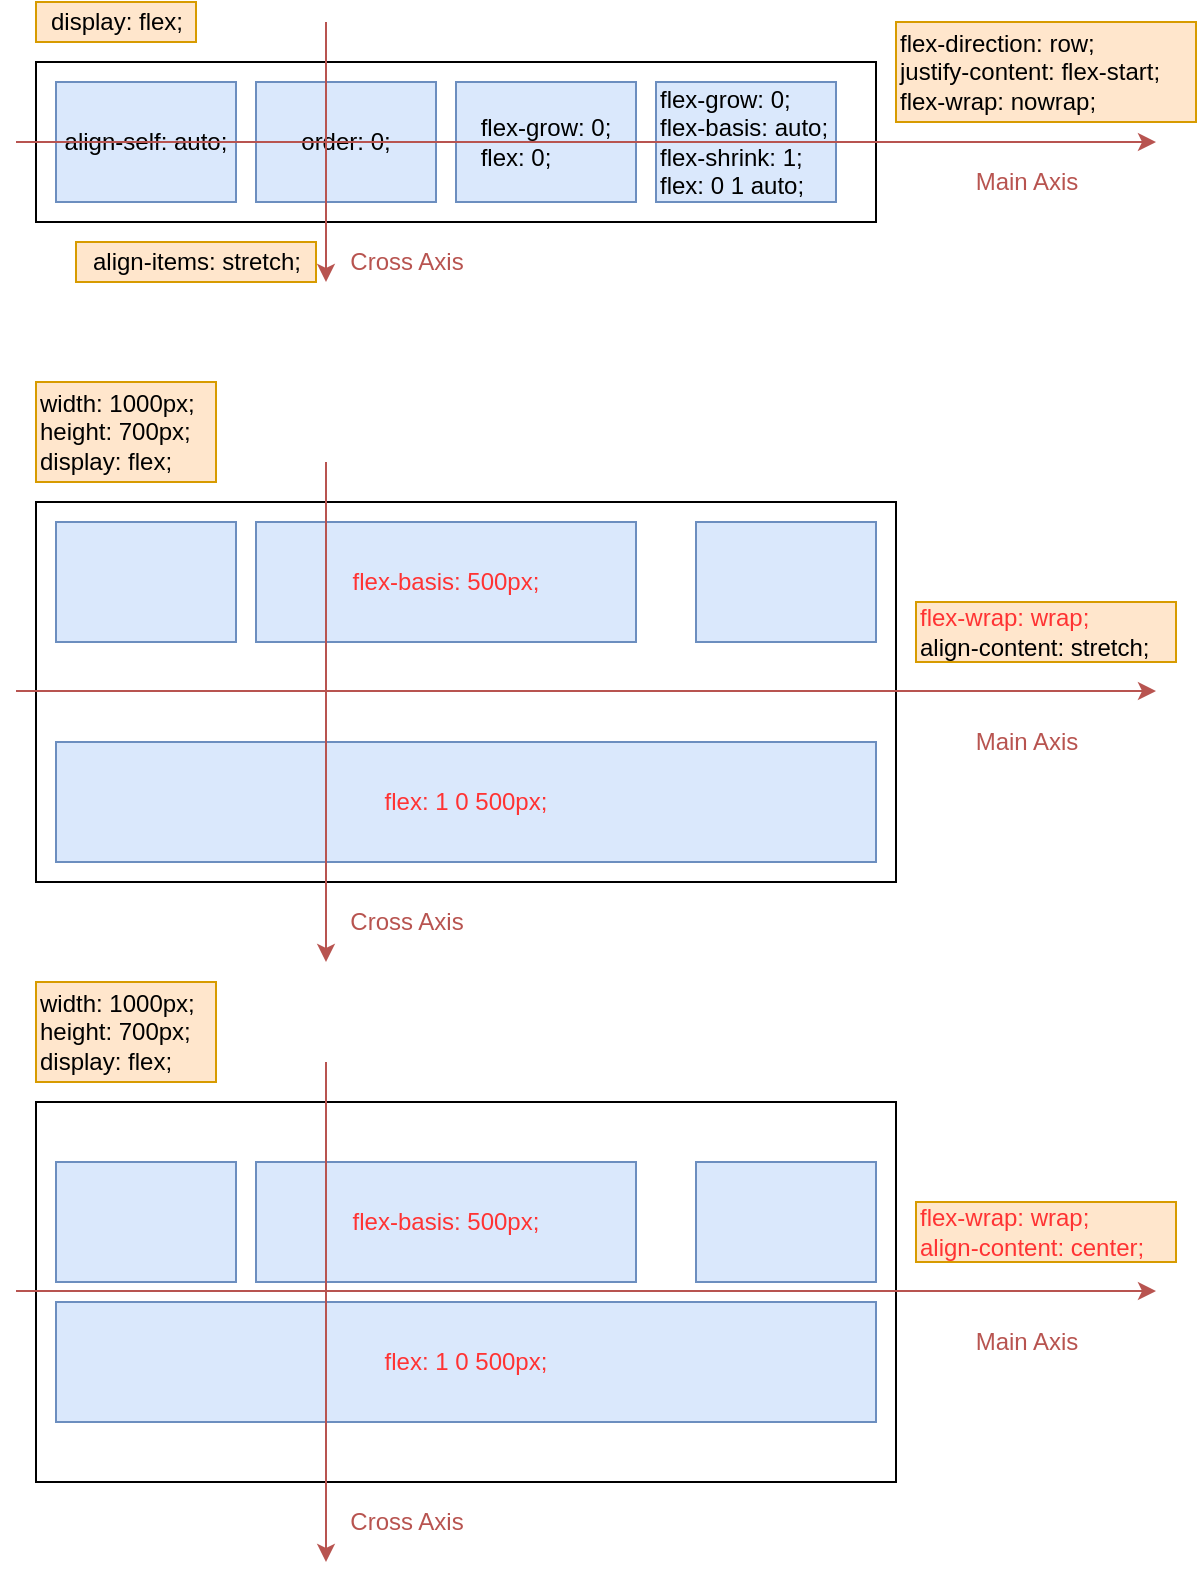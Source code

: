 <mxfile version="14.6.13" type="device"><diagram id="I17YwTIMRxC4K-7sU9vO" name="Page-1"><mxGraphModel dx="1502" dy="788" grid="0" gridSize="10" guides="1" tooltips="1" connect="1" arrows="1" fold="1" page="1" pageScale="1" pageWidth="850" pageHeight="1100" math="0" shadow="0"><root><mxCell id="0"/><mxCell id="1" parent="0"/><mxCell id="Biu_CfNovaorLQj_yB4g-1" value="" style="rounded=0;whiteSpace=wrap;html=1;" parent="1" vertex="1"><mxGeometry x="140" y="180" width="420" height="80" as="geometry"/></mxCell><mxCell id="Biu_CfNovaorLQj_yB4g-2" value="align-self: auto;" style="rounded=0;whiteSpace=wrap;html=1;fillColor=#dae8fc;strokeColor=#6c8ebf;" parent="1" vertex="1"><mxGeometry x="150" y="190" width="90" height="60" as="geometry"/></mxCell><mxCell id="Biu_CfNovaorLQj_yB4g-3" value="order: 0;" style="rounded=0;whiteSpace=wrap;html=1;fillColor=#dae8fc;strokeColor=#6c8ebf;" parent="1" vertex="1"><mxGeometry x="250" y="190" width="90" height="60" as="geometry"/></mxCell><mxCell id="Biu_CfNovaorLQj_yB4g-4" value="&lt;div style=&quot;text-align: left&quot;&gt;&lt;span&gt;flex-grow: 0;&lt;/span&gt;&lt;/div&gt;&lt;span&gt;&lt;div style=&quot;text-align: left&quot;&gt;&lt;span&gt;flex: 0;&lt;/span&gt;&lt;/div&gt;&lt;/span&gt;" style="rounded=0;whiteSpace=wrap;html=1;fillColor=#dae8fc;strokeColor=#6c8ebf;" parent="1" vertex="1"><mxGeometry x="350" y="190" width="90" height="60" as="geometry"/></mxCell><mxCell id="Biu_CfNovaorLQj_yB4g-5" value="flex-grow: 0;&lt;br&gt;flex-basis: auto;&lt;br&gt;flex-shrink: 1;&lt;br&gt;flex: 0 1&amp;nbsp;auto;" style="rounded=0;whiteSpace=wrap;html=1;fillColor=#dae8fc;strokeColor=#6c8ebf;align=left;" parent="1" vertex="1"><mxGeometry x="450" y="190" width="90" height="60" as="geometry"/></mxCell><mxCell id="Biu_CfNovaorLQj_yB4g-7" value="" style="endArrow=classic;html=1;fillColor=#f8cecc;strokeColor=#b85450;" parent="1" edge="1"><mxGeometry width="50" height="50" relative="1" as="geometry"><mxPoint x="130" y="220" as="sourcePoint"/><mxPoint x="700" y="220" as="targetPoint"/></mxGeometry></mxCell><mxCell id="Biu_CfNovaorLQj_yB4g-8" value="" style="endArrow=classic;html=1;fillColor=#f8cecc;strokeColor=#b85450;" parent="1" edge="1"><mxGeometry width="50" height="50" relative="1" as="geometry"><mxPoint x="285" y="160" as="sourcePoint"/><mxPoint x="285" y="290" as="targetPoint"/></mxGeometry></mxCell><mxCell id="Biu_CfNovaorLQj_yB4g-10" value="&lt;font color=&quot;#b85450&quot;&gt;Main Axis&lt;/font&gt;" style="text;html=1;align=center;verticalAlign=middle;resizable=0;points=[];autosize=1;strokeColor=none;" parent="1" vertex="1"><mxGeometry x="600" y="230" width="70" height="20" as="geometry"/></mxCell><mxCell id="Biu_CfNovaorLQj_yB4g-11" value="&lt;font color=&quot;#b85450&quot;&gt;Cross Axis&lt;/font&gt;" style="text;html=1;align=center;verticalAlign=middle;resizable=0;points=[];autosize=1;strokeColor=none;" parent="1" vertex="1"><mxGeometry x="290" y="270" width="70" height="20" as="geometry"/></mxCell><mxCell id="Biu_CfNovaorLQj_yB4g-12" value="display: flex;" style="text;html=1;align=center;verticalAlign=middle;resizable=0;points=[];autosize=1;strokeColor=#d79b00;fillColor=#ffe6cc;" parent="1" vertex="1"><mxGeometry x="140" y="150" width="80" height="20" as="geometry"/></mxCell><mxCell id="Biu_CfNovaorLQj_yB4g-14" value="flex-direction: row;&lt;br&gt;justify-content: flex-start;&lt;br&gt;flex-wrap: nowrap;" style="text;html=1;align=left;verticalAlign=middle;resizable=0;points=[];autosize=1;strokeColor=#d79b00;fillColor=#ffe6cc;" parent="1" vertex="1"><mxGeometry x="570" y="160" width="150" height="50" as="geometry"/></mxCell><mxCell id="Biu_CfNovaorLQj_yB4g-15" value="align-items: stretch;" style="text;html=1;align=center;verticalAlign=middle;resizable=0;points=[];autosize=1;strokeColor=#d79b00;fillColor=#ffe6cc;" parent="1" vertex="1"><mxGeometry x="160" y="270" width="120" height="20" as="geometry"/></mxCell><mxCell id="ukB7SlQFmYuKspCKsXVb-5" value="" style="rounded=0;whiteSpace=wrap;html=1;" vertex="1" parent="1"><mxGeometry x="140" y="400" width="430" height="190" as="geometry"/></mxCell><mxCell id="ukB7SlQFmYuKspCKsXVb-6" value="" style="rounded=0;whiteSpace=wrap;html=1;fillColor=#dae8fc;strokeColor=#6c8ebf;" vertex="1" parent="1"><mxGeometry x="150" y="410" width="90" height="60" as="geometry"/></mxCell><mxCell id="ukB7SlQFmYuKspCKsXVb-7" value="&lt;font color=&quot;#ff3333&quot;&gt;flex-basis: 500px;&lt;/font&gt;" style="rounded=0;whiteSpace=wrap;html=1;fillColor=#dae8fc;strokeColor=#6c8ebf;" vertex="1" parent="1"><mxGeometry x="250" y="410" width="190" height="60" as="geometry"/></mxCell><mxCell id="ukB7SlQFmYuKspCKsXVb-8" value="&lt;div style=&quot;text-align: left&quot;&gt;&lt;br&gt;&lt;/div&gt;" style="rounded=0;whiteSpace=wrap;html=1;fillColor=#dae8fc;strokeColor=#6c8ebf;" vertex="1" parent="1"><mxGeometry x="470" y="410" width="90" height="60" as="geometry"/></mxCell><mxCell id="ukB7SlQFmYuKspCKsXVb-9" value="&lt;font color=&quot;#ff3333&quot;&gt;flex: 1 0 500px;&lt;/font&gt;" style="rounded=0;whiteSpace=wrap;html=1;fillColor=#dae8fc;strokeColor=#6c8ebf;align=center;" vertex="1" parent="1"><mxGeometry x="150" y="520" width="410" height="60" as="geometry"/></mxCell><mxCell id="ukB7SlQFmYuKspCKsXVb-10" value="" style="endArrow=classic;html=1;fillColor=#f8cecc;strokeColor=#b85450;" edge="1" parent="1"><mxGeometry width="50" height="50" relative="1" as="geometry"><mxPoint x="130" y="494.5" as="sourcePoint"/><mxPoint x="700" y="494.5" as="targetPoint"/></mxGeometry></mxCell><mxCell id="ukB7SlQFmYuKspCKsXVb-11" value="" style="endArrow=classic;html=1;fillColor=#f8cecc;strokeColor=#b85450;" edge="1" parent="1"><mxGeometry width="50" height="50" relative="1" as="geometry"><mxPoint x="285" y="380" as="sourcePoint"/><mxPoint x="285" y="630" as="targetPoint"/></mxGeometry></mxCell><mxCell id="ukB7SlQFmYuKspCKsXVb-12" value="&lt;font color=&quot;#b85450&quot;&gt;Main Axis&lt;/font&gt;" style="text;html=1;align=center;verticalAlign=middle;resizable=0;points=[];autosize=1;strokeColor=none;" vertex="1" parent="1"><mxGeometry x="600" y="510" width="70" height="20" as="geometry"/></mxCell><mxCell id="ukB7SlQFmYuKspCKsXVb-13" value="&lt;font color=&quot;#b85450&quot;&gt;Cross Axis&lt;/font&gt;" style="text;html=1;align=center;verticalAlign=middle;resizable=0;points=[];autosize=1;strokeColor=none;" vertex="1" parent="1"><mxGeometry x="290" y="600" width="70" height="20" as="geometry"/></mxCell><mxCell id="ukB7SlQFmYuKspCKsXVb-14" value="&lt;div&gt;width: 1000px;&lt;/div&gt;&lt;div&gt;height: 700px;&lt;/div&gt;display: flex;" style="text;html=1;align=left;verticalAlign=middle;resizable=0;points=[];autosize=1;strokeColor=#d79b00;fillColor=#ffe6cc;" vertex="1" parent="1"><mxGeometry x="140" y="340" width="90" height="50" as="geometry"/></mxCell><mxCell id="ukB7SlQFmYuKspCKsXVb-15" value="&lt;font color=&quot;#ff3333&quot;&gt;flex-wrap: wrap;&lt;/font&gt;&lt;br&gt;align-content: stretch;" style="text;html=1;align=left;verticalAlign=middle;resizable=0;points=[];autosize=1;strokeColor=#d79b00;fillColor=#ffe6cc;" vertex="1" parent="1"><mxGeometry x="580" y="450" width="130" height="30" as="geometry"/></mxCell><mxCell id="ukB7SlQFmYuKspCKsXVb-18" value="" style="rounded=0;whiteSpace=wrap;html=1;" vertex="1" parent="1"><mxGeometry x="140" y="700" width="430" height="190" as="geometry"/></mxCell><mxCell id="ukB7SlQFmYuKspCKsXVb-19" value="" style="rounded=0;whiteSpace=wrap;html=1;fillColor=#dae8fc;strokeColor=#6c8ebf;" vertex="1" parent="1"><mxGeometry x="150" y="730" width="90" height="60" as="geometry"/></mxCell><mxCell id="ukB7SlQFmYuKspCKsXVb-20" value="&lt;font color=&quot;#ff3333&quot;&gt;flex-basis: 500px;&lt;/font&gt;" style="rounded=0;whiteSpace=wrap;html=1;fillColor=#dae8fc;strokeColor=#6c8ebf;" vertex="1" parent="1"><mxGeometry x="250" y="730" width="190" height="60" as="geometry"/></mxCell><mxCell id="ukB7SlQFmYuKspCKsXVb-21" value="&lt;div style=&quot;text-align: left&quot;&gt;&lt;br&gt;&lt;/div&gt;" style="rounded=0;whiteSpace=wrap;html=1;fillColor=#dae8fc;strokeColor=#6c8ebf;" vertex="1" parent="1"><mxGeometry x="470" y="730" width="90" height="60" as="geometry"/></mxCell><mxCell id="ukB7SlQFmYuKspCKsXVb-22" value="&lt;font color=&quot;#ff3333&quot;&gt;flex: 1 0 500px;&lt;/font&gt;" style="rounded=0;whiteSpace=wrap;html=1;fillColor=#dae8fc;strokeColor=#6c8ebf;align=center;" vertex="1" parent="1"><mxGeometry x="150" y="800" width="410" height="60" as="geometry"/></mxCell><mxCell id="ukB7SlQFmYuKspCKsXVb-23" value="" style="endArrow=classic;html=1;fillColor=#f8cecc;strokeColor=#b85450;" edge="1" parent="1"><mxGeometry width="50" height="50" relative="1" as="geometry"><mxPoint x="130" y="794.5" as="sourcePoint"/><mxPoint x="700" y="794.5" as="targetPoint"/></mxGeometry></mxCell><mxCell id="ukB7SlQFmYuKspCKsXVb-24" value="" style="endArrow=classic;html=1;fillColor=#f8cecc;strokeColor=#b85450;" edge="1" parent="1"><mxGeometry width="50" height="50" relative="1" as="geometry"><mxPoint x="285" y="680" as="sourcePoint"/><mxPoint x="285" y="930" as="targetPoint"/></mxGeometry></mxCell><mxCell id="ukB7SlQFmYuKspCKsXVb-25" value="&lt;font color=&quot;#b85450&quot;&gt;Main Axis&lt;/font&gt;" style="text;html=1;align=center;verticalAlign=middle;resizable=0;points=[];autosize=1;strokeColor=none;" vertex="1" parent="1"><mxGeometry x="600" y="810" width="70" height="20" as="geometry"/></mxCell><mxCell id="ukB7SlQFmYuKspCKsXVb-26" value="&lt;font color=&quot;#b85450&quot;&gt;Cross Axis&lt;/font&gt;" style="text;html=1;align=center;verticalAlign=middle;resizable=0;points=[];autosize=1;strokeColor=none;" vertex="1" parent="1"><mxGeometry x="290" y="900" width="70" height="20" as="geometry"/></mxCell><mxCell id="ukB7SlQFmYuKspCKsXVb-27" value="&lt;div&gt;width: 1000px;&lt;/div&gt;&lt;div&gt;height: 700px;&lt;/div&gt;display: flex;" style="text;html=1;align=left;verticalAlign=middle;resizable=0;points=[];autosize=1;strokeColor=#d79b00;fillColor=#ffe6cc;" vertex="1" parent="1"><mxGeometry x="140" y="640" width="90" height="50" as="geometry"/></mxCell><mxCell id="ukB7SlQFmYuKspCKsXVb-28" value="&lt;font color=&quot;#ff3333&quot;&gt;flex-wrap: wrap;&lt;/font&gt;&lt;br&gt;&lt;font color=&quot;#ff3333&quot;&gt;align-content: center;&lt;/font&gt;" style="text;html=1;align=left;verticalAlign=middle;resizable=0;points=[];autosize=1;strokeColor=#d79b00;fillColor=#ffe6cc;" vertex="1" parent="1"><mxGeometry x="580" y="750" width="130" height="30" as="geometry"/></mxCell></root></mxGraphModel></diagram></mxfile>